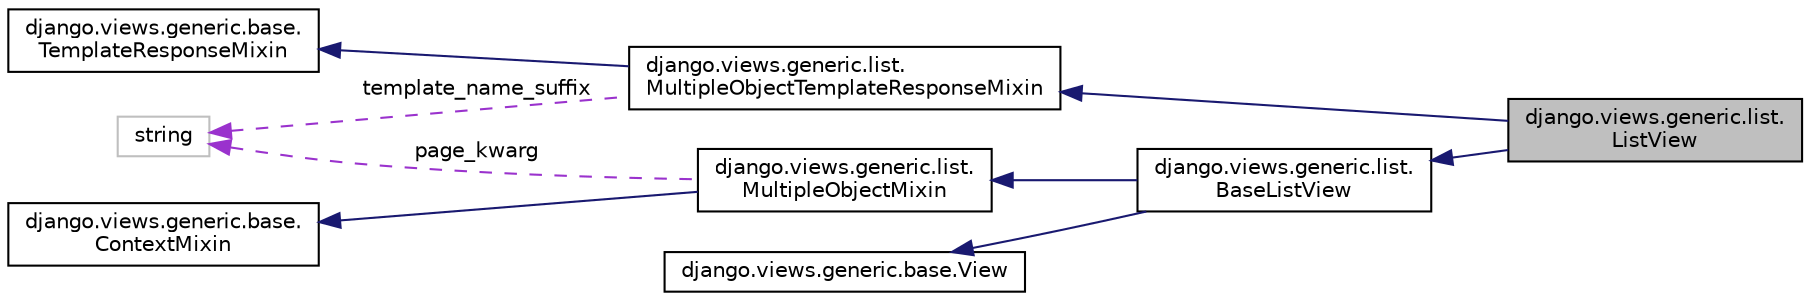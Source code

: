 digraph "django.views.generic.list.ListView"
{
 // LATEX_PDF_SIZE
  edge [fontname="Helvetica",fontsize="10",labelfontname="Helvetica",labelfontsize="10"];
  node [fontname="Helvetica",fontsize="10",shape=record];
  rankdir="LR";
  Node1 [label="django.views.generic.list.\lListView",height=0.2,width=0.4,color="black", fillcolor="grey75", style="filled", fontcolor="black",tooltip=" "];
  Node2 -> Node1 [dir="back",color="midnightblue",fontsize="10",style="solid",fontname="Helvetica"];
  Node2 [label="django.views.generic.list.\lMultipleObjectTemplateResponseMixin",height=0.2,width=0.4,color="black", fillcolor="white", style="filled",URL="$d0/d64/classdjango_1_1views_1_1generic_1_1list_1_1_multiple_object_template_response_mixin.html",tooltip=" "];
  Node3 -> Node2 [dir="back",color="midnightblue",fontsize="10",style="solid",fontname="Helvetica"];
  Node3 [label="django.views.generic.base.\lTemplateResponseMixin",height=0.2,width=0.4,color="black", fillcolor="white", style="filled",URL="$d8/d0b/classdjango_1_1views_1_1generic_1_1base_1_1_template_response_mixin.html",tooltip=" "];
  Node4 -> Node2 [dir="back",color="darkorchid3",fontsize="10",style="dashed",label=" template_name_suffix" ,fontname="Helvetica"];
  Node4 [label="string",height=0.2,width=0.4,color="grey75", fillcolor="white", style="filled",tooltip=" "];
  Node5 -> Node1 [dir="back",color="midnightblue",fontsize="10",style="solid",fontname="Helvetica"];
  Node5 [label="django.views.generic.list.\lBaseListView",height=0.2,width=0.4,color="black", fillcolor="white", style="filled",URL="$d0/d9a/classdjango_1_1views_1_1generic_1_1list_1_1_base_list_view.html",tooltip=" "];
  Node6 -> Node5 [dir="back",color="midnightblue",fontsize="10",style="solid",fontname="Helvetica"];
  Node6 [label="django.views.generic.list.\lMultipleObjectMixin",height=0.2,width=0.4,color="black", fillcolor="white", style="filled",URL="$dc/db8/classdjango_1_1views_1_1generic_1_1list_1_1_multiple_object_mixin.html",tooltip=" "];
  Node7 -> Node6 [dir="back",color="midnightblue",fontsize="10",style="solid",fontname="Helvetica"];
  Node7 [label="django.views.generic.base.\lContextMixin",height=0.2,width=0.4,color="black", fillcolor="white", style="filled",URL="$d1/d6a/classdjango_1_1views_1_1generic_1_1base_1_1_context_mixin.html",tooltip=" "];
  Node4 -> Node6 [dir="back",color="darkorchid3",fontsize="10",style="dashed",label=" page_kwarg" ,fontname="Helvetica"];
  Node8 -> Node5 [dir="back",color="midnightblue",fontsize="10",style="solid",fontname="Helvetica"];
  Node8 [label="django.views.generic.base.View",height=0.2,width=0.4,color="black", fillcolor="white", style="filled",URL="$d0/ddc/classdjango_1_1views_1_1generic_1_1base_1_1_view.html",tooltip=" "];
}
